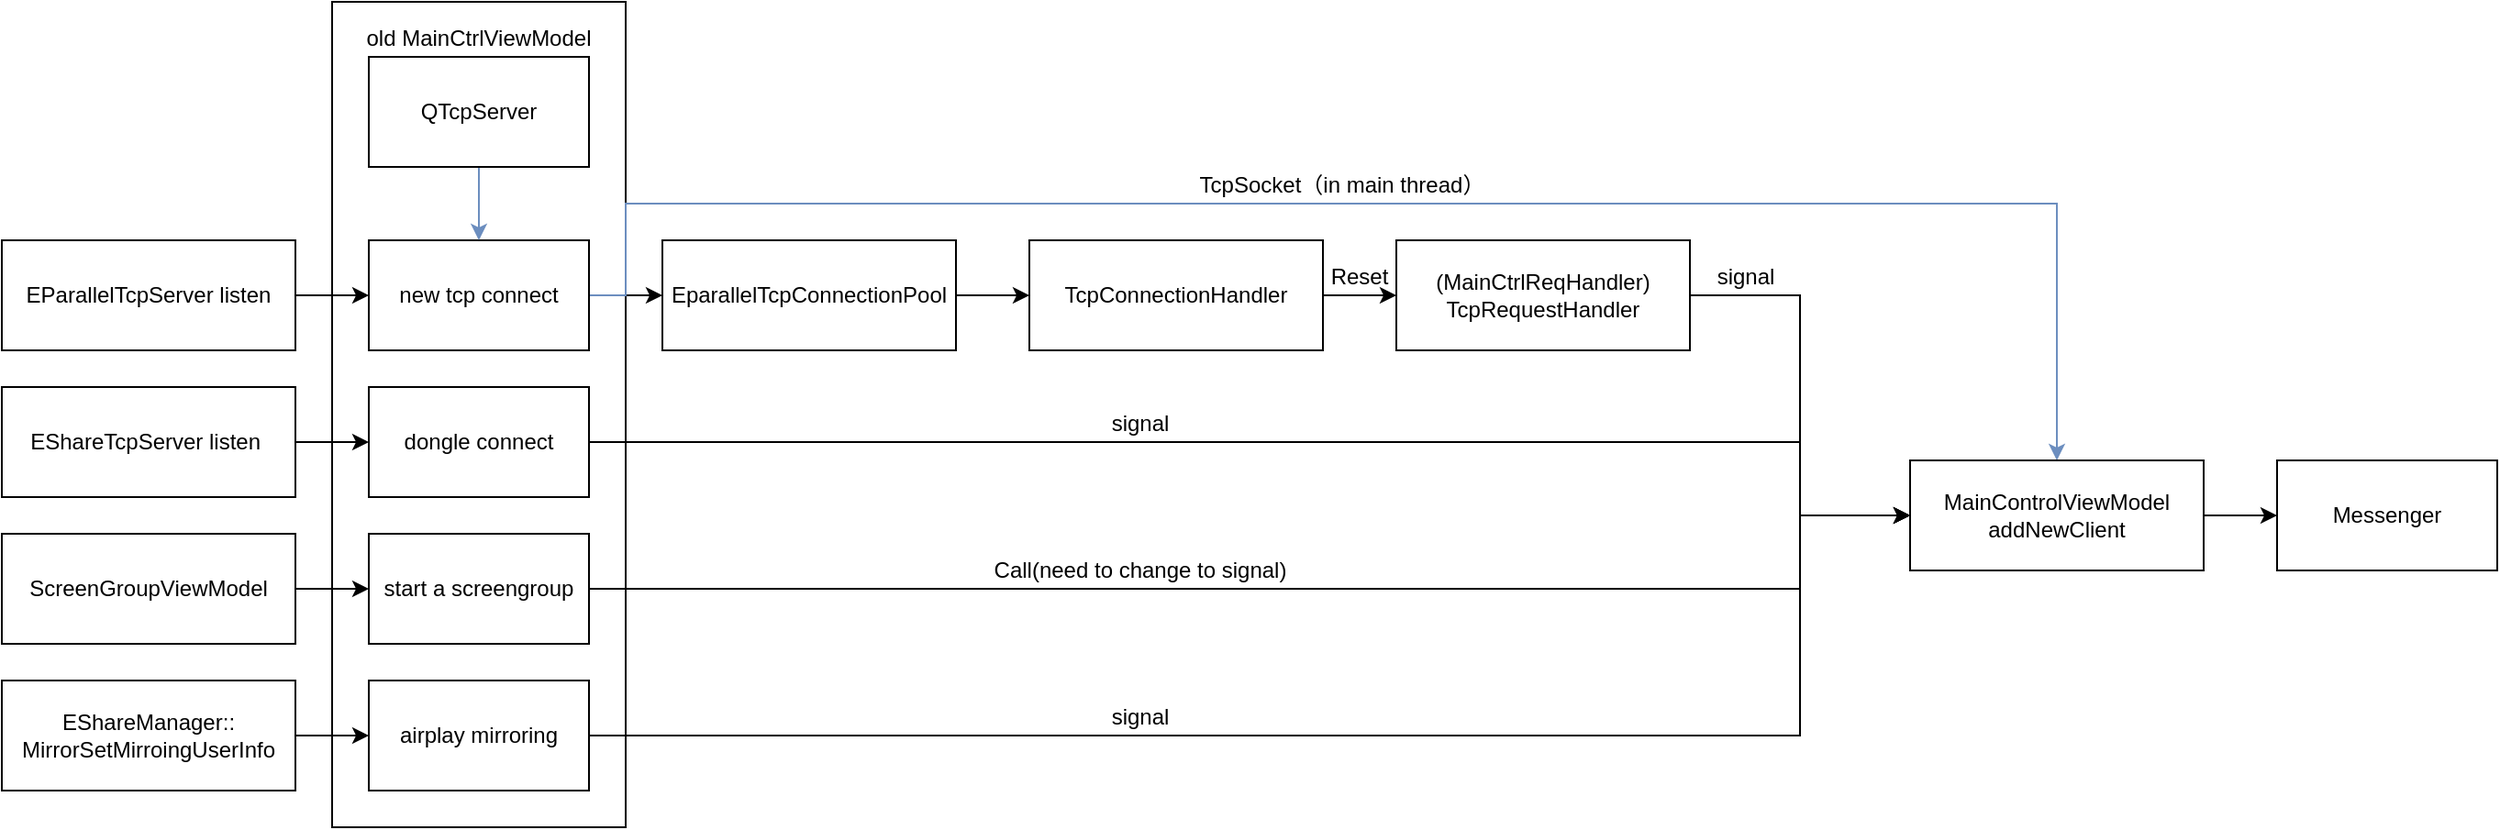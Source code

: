 <mxfile version="15.2.9" type="github">
  <diagram id="dd68IeDP7OnxNizeHhGf" name="第 1 页">
    <mxGraphModel dx="981" dy="574" grid="1" gridSize="10" guides="1" tooltips="1" connect="1" arrows="1" fold="1" page="1" pageScale="1" pageWidth="827" pageHeight="1169" math="0" shadow="0">
      <root>
        <mxCell id="0" />
        <mxCell id="1" parent="0" />
        <mxCell id="_sYPzVXbewRdVJfBPXx5-16" value="" style="rounded=0;whiteSpace=wrap;html=1;fillColor=none;" vertex="1" parent="1">
          <mxGeometry x="260" y="30" width="160" height="450" as="geometry" />
        </mxCell>
        <mxCell id="_sYPzVXbewRdVJfBPXx5-10" value="" style="edgeStyle=orthogonalEdgeStyle;rounded=0;orthogonalLoop=1;jettySize=auto;html=1;" edge="1" parent="1" source="_sYPzVXbewRdVJfBPXx5-1" target="_sYPzVXbewRdVJfBPXx5-9">
          <mxGeometry relative="1" as="geometry" />
        </mxCell>
        <mxCell id="_sYPzVXbewRdVJfBPXx5-41" style="edgeStyle=orthogonalEdgeStyle;rounded=0;orthogonalLoop=1;jettySize=auto;html=1;fillColor=#dae8fc;strokeColor=#6c8ebf;" edge="1" parent="1" source="_sYPzVXbewRdVJfBPXx5-1" target="_sYPzVXbewRdVJfBPXx5-26">
          <mxGeometry relative="1" as="geometry">
            <Array as="points">
              <mxPoint x="420" y="190" />
              <mxPoint x="420" y="140" />
              <mxPoint x="1200" y="140" />
            </Array>
          </mxGeometry>
        </mxCell>
        <mxCell id="_sYPzVXbewRdVJfBPXx5-1" value="new&amp;nbsp;tcp&amp;nbsp;connect" style="rounded=0;whiteSpace=wrap;html=1;" vertex="1" parent="1">
          <mxGeometry x="280" y="160" width="120" height="60" as="geometry" />
        </mxCell>
        <mxCell id="_sYPzVXbewRdVJfBPXx5-33" style="edgeStyle=orthogonalEdgeStyle;rounded=0;orthogonalLoop=1;jettySize=auto;html=1;" edge="1" parent="1" source="_sYPzVXbewRdVJfBPXx5-2" target="_sYPzVXbewRdVJfBPXx5-26">
          <mxGeometry relative="1" as="geometry">
            <Array as="points">
              <mxPoint x="1060" y="270" />
              <mxPoint x="1060" y="310" />
            </Array>
          </mxGeometry>
        </mxCell>
        <mxCell id="_sYPzVXbewRdVJfBPXx5-2" value="dongle&amp;nbsp;connect" style="rounded=0;whiteSpace=wrap;html=1;" vertex="1" parent="1">
          <mxGeometry x="280" y="240" width="120" height="60" as="geometry" />
        </mxCell>
        <mxCell id="_sYPzVXbewRdVJfBPXx5-34" style="edgeStyle=orthogonalEdgeStyle;rounded=0;orthogonalLoop=1;jettySize=auto;html=1;entryX=0;entryY=0.5;entryDx=0;entryDy=0;" edge="1" parent="1" source="_sYPzVXbewRdVJfBPXx5-3" target="_sYPzVXbewRdVJfBPXx5-26">
          <mxGeometry relative="1" as="geometry">
            <Array as="points">
              <mxPoint x="1060" y="350" />
              <mxPoint x="1060" y="310" />
            </Array>
          </mxGeometry>
        </mxCell>
        <mxCell id="_sYPzVXbewRdVJfBPXx5-3" value="start&amp;nbsp;a&amp;nbsp;screengroup" style="rounded=0;whiteSpace=wrap;html=1;" vertex="1" parent="1">
          <mxGeometry x="280" y="320" width="120" height="60" as="geometry" />
        </mxCell>
        <mxCell id="_sYPzVXbewRdVJfBPXx5-35" style="edgeStyle=orthogonalEdgeStyle;rounded=0;orthogonalLoop=1;jettySize=auto;html=1;entryX=0;entryY=0.5;entryDx=0;entryDy=0;" edge="1" parent="1" source="_sYPzVXbewRdVJfBPXx5-4" target="_sYPzVXbewRdVJfBPXx5-26">
          <mxGeometry relative="1" as="geometry">
            <Array as="points">
              <mxPoint x="1060" y="430" />
              <mxPoint x="1060" y="310" />
            </Array>
          </mxGeometry>
        </mxCell>
        <mxCell id="_sYPzVXbewRdVJfBPXx5-4" value="airplay&amp;nbsp;mirroring" style="rounded=0;whiteSpace=wrap;html=1;" vertex="1" parent="1">
          <mxGeometry x="280" y="400" width="120" height="60" as="geometry" />
        </mxCell>
        <mxCell id="_sYPzVXbewRdVJfBPXx5-6" style="edgeStyle=orthogonalEdgeStyle;rounded=0;orthogonalLoop=1;jettySize=auto;html=1;" edge="1" parent="1" source="_sYPzVXbewRdVJfBPXx5-5" target="_sYPzVXbewRdVJfBPXx5-1">
          <mxGeometry relative="1" as="geometry" />
        </mxCell>
        <mxCell id="_sYPzVXbewRdVJfBPXx5-5" value="EParallelTcpServer&amp;nbsp;listen" style="rounded=0;whiteSpace=wrap;html=1;" vertex="1" parent="1">
          <mxGeometry x="80" y="160" width="160" height="60" as="geometry" />
        </mxCell>
        <mxCell id="_sYPzVXbewRdVJfBPXx5-12" value="" style="edgeStyle=orthogonalEdgeStyle;rounded=0;orthogonalLoop=1;jettySize=auto;html=1;" edge="1" parent="1" source="_sYPzVXbewRdVJfBPXx5-9" target="_sYPzVXbewRdVJfBPXx5-11">
          <mxGeometry relative="1" as="geometry" />
        </mxCell>
        <mxCell id="_sYPzVXbewRdVJfBPXx5-9" value="EparallelTcpConnectionPool" style="whiteSpace=wrap;html=1;rounded=0;" vertex="1" parent="1">
          <mxGeometry x="440" y="160" width="160" height="60" as="geometry" />
        </mxCell>
        <mxCell id="_sYPzVXbewRdVJfBPXx5-29" value="" style="edgeStyle=orthogonalEdgeStyle;rounded=0;orthogonalLoop=1;jettySize=auto;html=1;" edge="1" parent="1" source="_sYPzVXbewRdVJfBPXx5-11" target="_sYPzVXbewRdVJfBPXx5-28">
          <mxGeometry relative="1" as="geometry" />
        </mxCell>
        <mxCell id="_sYPzVXbewRdVJfBPXx5-11" value="TcpConnectionHandler" style="whiteSpace=wrap;html=1;rounded=0;" vertex="1" parent="1">
          <mxGeometry x="640" y="160" width="160" height="60" as="geometry" />
        </mxCell>
        <mxCell id="_sYPzVXbewRdVJfBPXx5-13" value="Messenger" style="whiteSpace=wrap;html=1;rounded=0;" vertex="1" parent="1">
          <mxGeometry x="1320" y="280" width="120" height="60" as="geometry" />
        </mxCell>
        <mxCell id="_sYPzVXbewRdVJfBPXx5-17" value="old&amp;nbsp;MainCtrlViewModel" style="text;html=1;strokeColor=none;fillColor=none;align=center;verticalAlign=middle;whiteSpace=wrap;rounded=0;" vertex="1" parent="1">
          <mxGeometry x="270" y="40" width="140" height="20" as="geometry" />
        </mxCell>
        <mxCell id="_sYPzVXbewRdVJfBPXx5-20" style="edgeStyle=orthogonalEdgeStyle;rounded=0;orthogonalLoop=1;jettySize=auto;html=1;entryX=0;entryY=0.5;entryDx=0;entryDy=0;" edge="1" parent="1" source="_sYPzVXbewRdVJfBPXx5-18" target="_sYPzVXbewRdVJfBPXx5-2">
          <mxGeometry relative="1" as="geometry" />
        </mxCell>
        <mxCell id="_sYPzVXbewRdVJfBPXx5-18" value="EShareTcpServer&amp;nbsp;listen&amp;nbsp;" style="rounded=0;whiteSpace=wrap;html=1;fillColor=none;" vertex="1" parent="1">
          <mxGeometry x="80" y="240" width="160" height="60" as="geometry" />
        </mxCell>
        <mxCell id="_sYPzVXbewRdVJfBPXx5-22" style="edgeStyle=orthogonalEdgeStyle;rounded=0;orthogonalLoop=1;jettySize=auto;html=1;entryX=0;entryY=0.5;entryDx=0;entryDy=0;" edge="1" parent="1" source="_sYPzVXbewRdVJfBPXx5-21" target="_sYPzVXbewRdVJfBPXx5-3">
          <mxGeometry relative="1" as="geometry" />
        </mxCell>
        <mxCell id="_sYPzVXbewRdVJfBPXx5-21" value="ScreenGroupViewModel" style="rounded=0;whiteSpace=wrap;html=1;fillColor=none;" vertex="1" parent="1">
          <mxGeometry x="80" y="320" width="160" height="60" as="geometry" />
        </mxCell>
        <mxCell id="_sYPzVXbewRdVJfBPXx5-24" style="edgeStyle=orthogonalEdgeStyle;rounded=0;orthogonalLoop=1;jettySize=auto;html=1;entryX=0;entryY=0.5;entryDx=0;entryDy=0;" edge="1" parent="1" source="_sYPzVXbewRdVJfBPXx5-23" target="_sYPzVXbewRdVJfBPXx5-4">
          <mxGeometry relative="1" as="geometry" />
        </mxCell>
        <mxCell id="_sYPzVXbewRdVJfBPXx5-23" value="EShareManager::&lt;br&gt;MirrorSetMirroingUserInfo" style="rounded=0;whiteSpace=wrap;html=1;fillColor=none;" vertex="1" parent="1">
          <mxGeometry x="80" y="400" width="160" height="60" as="geometry" />
        </mxCell>
        <mxCell id="_sYPzVXbewRdVJfBPXx5-32" style="edgeStyle=orthogonalEdgeStyle;rounded=0;orthogonalLoop=1;jettySize=auto;html=1;" edge="1" parent="1" source="_sYPzVXbewRdVJfBPXx5-26" target="_sYPzVXbewRdVJfBPXx5-13">
          <mxGeometry relative="1" as="geometry" />
        </mxCell>
        <mxCell id="_sYPzVXbewRdVJfBPXx5-26" value="MainControlViewModel&lt;br&gt;addNewClient" style="whiteSpace=wrap;html=1;rounded=0;" vertex="1" parent="1">
          <mxGeometry x="1120" y="280" width="160" height="60" as="geometry" />
        </mxCell>
        <mxCell id="_sYPzVXbewRdVJfBPXx5-30" style="edgeStyle=orthogonalEdgeStyle;rounded=0;orthogonalLoop=1;jettySize=auto;html=1;entryX=0;entryY=0.5;entryDx=0;entryDy=0;" edge="1" parent="1" source="_sYPzVXbewRdVJfBPXx5-28" target="_sYPzVXbewRdVJfBPXx5-26">
          <mxGeometry relative="1" as="geometry" />
        </mxCell>
        <mxCell id="_sYPzVXbewRdVJfBPXx5-28" value="&lt;span&gt;(MainCtrlReqHandler)&lt;br&gt;TcpRequestHandler&lt;/span&gt;" style="whiteSpace=wrap;html=1;rounded=0;" vertex="1" parent="1">
          <mxGeometry x="840" y="160" width="160" height="60" as="geometry" />
        </mxCell>
        <mxCell id="_sYPzVXbewRdVJfBPXx5-31" value="Reset" style="text;html=1;strokeColor=none;fillColor=none;align=center;verticalAlign=middle;whiteSpace=wrap;rounded=0;" vertex="1" parent="1">
          <mxGeometry x="800" y="170" width="40" height="20" as="geometry" />
        </mxCell>
        <mxCell id="_sYPzVXbewRdVJfBPXx5-36" value="signal" style="text;html=1;align=center;verticalAlign=middle;resizable=0;points=[];autosize=1;strokeColor=none;fillColor=none;" vertex="1" parent="1">
          <mxGeometry x="675" y="410" width="50" height="20" as="geometry" />
        </mxCell>
        <mxCell id="_sYPzVXbewRdVJfBPXx5-37" value="Call(need to change to signal)" style="text;html=1;align=center;verticalAlign=middle;resizable=0;points=[];autosize=1;strokeColor=none;fillColor=none;" vertex="1" parent="1">
          <mxGeometry x="610" y="330" width="180" height="20" as="geometry" />
        </mxCell>
        <mxCell id="_sYPzVXbewRdVJfBPXx5-39" value="signal" style="text;html=1;align=center;verticalAlign=middle;resizable=0;points=[];autosize=1;strokeColor=none;fillColor=none;" vertex="1" parent="1">
          <mxGeometry x="675" y="250" width="50" height="20" as="geometry" />
        </mxCell>
        <mxCell id="_sYPzVXbewRdVJfBPXx5-43" style="edgeStyle=orthogonalEdgeStyle;rounded=0;orthogonalLoop=1;jettySize=auto;html=1;fillColor=#dae8fc;strokeColor=#6c8ebf;" edge="1" parent="1" source="_sYPzVXbewRdVJfBPXx5-42" target="_sYPzVXbewRdVJfBPXx5-1">
          <mxGeometry relative="1" as="geometry" />
        </mxCell>
        <mxCell id="_sYPzVXbewRdVJfBPXx5-42" value="QTcpServer" style="rounded=0;whiteSpace=wrap;html=1;fillColor=default;" vertex="1" parent="1">
          <mxGeometry x="280" y="60" width="120" height="60" as="geometry" />
        </mxCell>
        <mxCell id="_sYPzVXbewRdVJfBPXx5-44" value="TcpSocket（in&amp;nbsp;main&amp;nbsp;thread）" style="text;html=1;align=center;verticalAlign=middle;resizable=0;points=[];autosize=1;strokeColor=none;fillColor=none;" vertex="1" parent="1">
          <mxGeometry x="725" y="120" width="170" height="20" as="geometry" />
        </mxCell>
        <mxCell id="_sYPzVXbewRdVJfBPXx5-45" value="signal" style="text;html=1;align=center;verticalAlign=middle;resizable=0;points=[];autosize=1;strokeColor=none;fillColor=none;" vertex="1" parent="1">
          <mxGeometry x="1005" y="170" width="50" height="20" as="geometry" />
        </mxCell>
      </root>
    </mxGraphModel>
  </diagram>
</mxfile>
